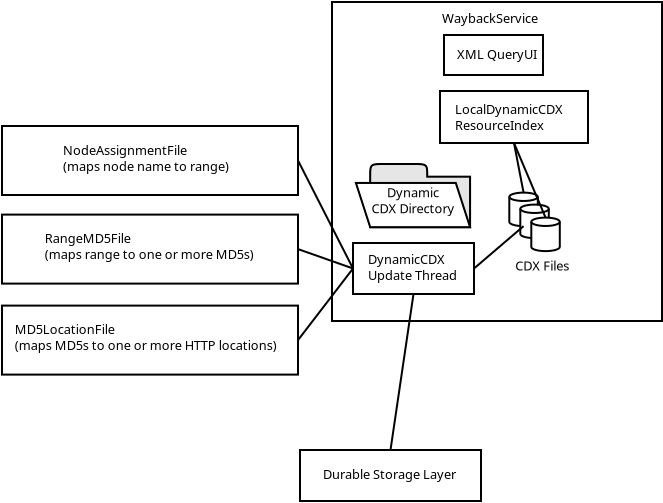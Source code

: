 <?xml version="1.0" encoding="UTF-8"?>
<dia:diagram xmlns:dia="http://www.lysator.liu.se/~alla/dia/">
  <dia:layer name="Background" visible="true">
    <dia:object type="Standard - Box" version="0" id="O0">
      <dia:attribute name="obj_pos">
        <dia:point val="-4.3,-0.3"/>
      </dia:attribute>
      <dia:attribute name="obj_bb">
        <dia:rectangle val="-4.35,-0.35;12.25,15.7"/>
      </dia:attribute>
      <dia:attribute name="elem_corner">
        <dia:point val="-4.3,-0.3"/>
      </dia:attribute>
      <dia:attribute name="elem_width">
        <dia:real val="16.5"/>
      </dia:attribute>
      <dia:attribute name="elem_height">
        <dia:real val="15.95"/>
      </dia:attribute>
      <dia:attribute name="show_background">
        <dia:boolean val="true"/>
      </dia:attribute>
    </dia:object>
    <dia:object type="Standard - Text" version="0" id="O1">
      <dia:attribute name="obj_pos">
        <dia:point val="1.2,0.75"/>
      </dia:attribute>
      <dia:attribute name="obj_bb">
        <dia:rectangle val="1.2,0.182;6.181,1.185"/>
      </dia:attribute>
      <dia:attribute name="text">
        <dia:composite type="text">
          <dia:attribute name="string">
            <dia:string>#WaybackService#</dia:string>
          </dia:attribute>
          <dia:attribute name="font">
            <dia:font family="sans" style="0" name="Helvetica"/>
          </dia:attribute>
          <dia:attribute name="height">
            <dia:real val="0.8"/>
          </dia:attribute>
          <dia:attribute name="pos">
            <dia:point val="1.2,0.75"/>
          </dia:attribute>
          <dia:attribute name="color">
            <dia:color val="#000000"/>
          </dia:attribute>
          <dia:attribute name="alignment">
            <dia:enum val="0"/>
          </dia:attribute>
        </dia:composite>
      </dia:attribute>
    </dia:object>
    <dia:group>
      <dia:object type="Standard - Box" version="0" id="O2">
        <dia:attribute name="obj_pos">
          <dia:point val="1.3,1.35"/>
        </dia:attribute>
        <dia:attribute name="obj_bb">
          <dia:rectangle val="1.25,1.3;6.3,3.4"/>
        </dia:attribute>
        <dia:attribute name="elem_corner">
          <dia:point val="1.3,1.35"/>
        </dia:attribute>
        <dia:attribute name="elem_width">
          <dia:real val="4.95"/>
        </dia:attribute>
        <dia:attribute name="elem_height">
          <dia:real val="2"/>
        </dia:attribute>
        <dia:attribute name="show_background">
          <dia:boolean val="true"/>
        </dia:attribute>
      </dia:object>
      <dia:object type="Standard - Text" version="0" id="O3">
        <dia:attribute name="obj_pos">
          <dia:point val="1.95,2.55"/>
        </dia:attribute>
        <dia:attribute name="obj_bb">
          <dia:rectangle val="1.95,2;5.7,2.95"/>
        </dia:attribute>
        <dia:attribute name="text">
          <dia:composite type="text">
            <dia:attribute name="string">
              <dia:string>#XML QueryUI#</dia:string>
            </dia:attribute>
            <dia:attribute name="font">
              <dia:font family="sans" style="0" name="Helvetica"/>
            </dia:attribute>
            <dia:attribute name="height">
              <dia:real val="0.8"/>
            </dia:attribute>
            <dia:attribute name="pos">
              <dia:point val="1.95,2.55"/>
            </dia:attribute>
            <dia:attribute name="color">
              <dia:color val="#000000"/>
            </dia:attribute>
            <dia:attribute name="alignment">
              <dia:enum val="0"/>
            </dia:attribute>
          </dia:composite>
        </dia:attribute>
      </dia:object>
    </dia:group>
    <dia:group>
      <dia:object type="Standard - Box" version="0" id="O4">
        <dia:attribute name="obj_pos">
          <dia:point val="-20.8,5.9"/>
        </dia:attribute>
        <dia:attribute name="obj_bb">
          <dia:rectangle val="-20.85,5.85;-5.95,9.4"/>
        </dia:attribute>
        <dia:attribute name="elem_corner">
          <dia:point val="-20.8,5.9"/>
        </dia:attribute>
        <dia:attribute name="elem_width">
          <dia:real val="14.8"/>
        </dia:attribute>
        <dia:attribute name="elem_height">
          <dia:real val="3.45"/>
        </dia:attribute>
        <dia:attribute name="show_background">
          <dia:boolean val="true"/>
        </dia:attribute>
      </dia:object>
      <dia:object type="Standard - Text" version="0" id="O5">
        <dia:attribute name="obj_pos">
          <dia:point val="-17.75,7.35"/>
        </dia:attribute>
        <dia:attribute name="obj_bb">
          <dia:rectangle val="-17.75,6.8;-8.9,8.55"/>
        </dia:attribute>
        <dia:attribute name="text">
          <dia:composite type="text">
            <dia:attribute name="string">
              <dia:string>#NodeAssignmentFile
(maps node name to range)#</dia:string>
            </dia:attribute>
            <dia:attribute name="font">
              <dia:font family="sans" style="0" name="Helvetica"/>
            </dia:attribute>
            <dia:attribute name="height">
              <dia:real val="0.8"/>
            </dia:attribute>
            <dia:attribute name="pos">
              <dia:point val="-17.75,7.35"/>
            </dia:attribute>
            <dia:attribute name="color">
              <dia:color val="#000000"/>
            </dia:attribute>
            <dia:attribute name="alignment">
              <dia:enum val="0"/>
            </dia:attribute>
          </dia:composite>
        </dia:attribute>
      </dia:object>
    </dia:group>
    <dia:group>
      <dia:object type="Standard - Box" version="0" id="O6">
        <dia:attribute name="obj_pos">
          <dia:point val="-20.8,10.33"/>
        </dia:attribute>
        <dia:attribute name="obj_bb">
          <dia:rectangle val="-20.85,10.28;-5.95,13.83"/>
        </dia:attribute>
        <dia:attribute name="elem_corner">
          <dia:point val="-20.8,10.33"/>
        </dia:attribute>
        <dia:attribute name="elem_width">
          <dia:real val="14.8"/>
        </dia:attribute>
        <dia:attribute name="elem_height">
          <dia:real val="3.45"/>
        </dia:attribute>
        <dia:attribute name="show_background">
          <dia:boolean val="true"/>
        </dia:attribute>
      </dia:object>
      <dia:object type="Standard - Text" version="0" id="O7">
        <dia:attribute name="obj_pos">
          <dia:point val="-18.665,11.75"/>
        </dia:attribute>
        <dia:attribute name="obj_bb">
          <dia:rectangle val="-18.665,11.2;-7.615,12.95"/>
        </dia:attribute>
        <dia:attribute name="text">
          <dia:composite type="text">
            <dia:attribute name="string">
              <dia:string>#RangeMD5File
(maps range to one or more MD5s)#</dia:string>
            </dia:attribute>
            <dia:attribute name="font">
              <dia:font family="sans" style="0" name="Helvetica"/>
            </dia:attribute>
            <dia:attribute name="height">
              <dia:real val="0.8"/>
            </dia:attribute>
            <dia:attribute name="pos">
              <dia:point val="-18.665,11.75"/>
            </dia:attribute>
            <dia:attribute name="color">
              <dia:color val="#000000"/>
            </dia:attribute>
            <dia:attribute name="alignment">
              <dia:enum val="0"/>
            </dia:attribute>
          </dia:composite>
        </dia:attribute>
      </dia:object>
    </dia:group>
    <dia:group>
      <dia:object type="Standard - Box" version="0" id="O8">
        <dia:attribute name="obj_pos">
          <dia:point val="-20.8,14.88"/>
        </dia:attribute>
        <dia:attribute name="obj_bb">
          <dia:rectangle val="-20.85,14.83;-5.95,18.38"/>
        </dia:attribute>
        <dia:attribute name="elem_corner">
          <dia:point val="-20.8,14.88"/>
        </dia:attribute>
        <dia:attribute name="elem_width">
          <dia:real val="14.8"/>
        </dia:attribute>
        <dia:attribute name="elem_height">
          <dia:real val="3.45"/>
        </dia:attribute>
        <dia:attribute name="show_background">
          <dia:boolean val="true"/>
        </dia:attribute>
      </dia:object>
      <dia:object type="Standard - Text" version="0" id="O9">
        <dia:attribute name="obj_pos">
          <dia:point val="-20.165,16.3"/>
        </dia:attribute>
        <dia:attribute name="obj_bb">
          <dia:rectangle val="-20.165,15.75;-6.365,17.5"/>
        </dia:attribute>
        <dia:attribute name="text">
          <dia:composite type="text">
            <dia:attribute name="string">
              <dia:string>#MD5LocationFile
(maps MD5s to one or more HTTP locations)#</dia:string>
            </dia:attribute>
            <dia:attribute name="font">
              <dia:font family="sans" style="0" name="Helvetica"/>
            </dia:attribute>
            <dia:attribute name="height">
              <dia:real val="0.8"/>
            </dia:attribute>
            <dia:attribute name="pos">
              <dia:point val="-20.165,16.3"/>
            </dia:attribute>
            <dia:attribute name="color">
              <dia:color val="#000000"/>
            </dia:attribute>
            <dia:attribute name="alignment">
              <dia:enum val="0"/>
            </dia:attribute>
          </dia:composite>
        </dia:attribute>
      </dia:object>
    </dia:group>
    <dia:object type="Filesystem - Folder" version="0" id="O10">
      <dia:attribute name="obj_pos">
        <dia:point val="-3.104,7.8"/>
      </dia:attribute>
      <dia:attribute name="obj_bb">
        <dia:rectangle val="-3.173,7.75;2.673,11.009"/>
      </dia:attribute>
      <dia:attribute name="elem_corner">
        <dia:point val="-3.104,7.8"/>
      </dia:attribute>
      <dia:attribute name="elem_width">
        <dia:real val="5.708"/>
      </dia:attribute>
      <dia:attribute name="elem_height">
        <dia:real val="3.159"/>
      </dia:attribute>
      <dia:attribute name="line_width">
        <dia:real val="0.1"/>
      </dia:attribute>
      <dia:attribute name="line_colour">
        <dia:color val="#000000"/>
      </dia:attribute>
      <dia:attribute name="fill_colour">
        <dia:color val="#ffffff"/>
      </dia:attribute>
      <dia:attribute name="show_background">
        <dia:boolean val="true"/>
      </dia:attribute>
      <dia:attribute name="line_style">
        <dia:enum val="0"/>
        <dia:real val="1"/>
      </dia:attribute>
      <dia:attribute name="text">
        <dia:composite type="text">
          <dia:attribute name="string">
            <dia:string>#Dynamic
CDX Directory#</dia:string>
          </dia:attribute>
          <dia:attribute name="font">
            <dia:font family="sans" style="0" name="Helvetica"/>
          </dia:attribute>
          <dia:attribute name="height">
            <dia:real val="0.8"/>
          </dia:attribute>
          <dia:attribute name="pos">
            <dia:point val="-0.25,9.287"/>
          </dia:attribute>
          <dia:attribute name="color">
            <dia:color val="#000000"/>
          </dia:attribute>
          <dia:attribute name="alignment">
            <dia:enum val="1"/>
          </dia:attribute>
        </dia:composite>
      </dia:attribute>
      <dia:attribute name="flip_horizontal">
        <dia:boolean val="false"/>
      </dia:attribute>
      <dia:attribute name="flip_vertical">
        <dia:boolean val="false"/>
      </dia:attribute>
    </dia:object>
    <dia:group>
      <dia:object type="Standard - Box" version="0" id="O11">
        <dia:attribute name="obj_pos">
          <dia:point val="1.1,4.15"/>
        </dia:attribute>
        <dia:attribute name="obj_bb">
          <dia:rectangle val="1.05,4.1;8.55,6.8"/>
        </dia:attribute>
        <dia:attribute name="elem_corner">
          <dia:point val="1.1,4.15"/>
        </dia:attribute>
        <dia:attribute name="elem_width">
          <dia:real val="7.4"/>
        </dia:attribute>
        <dia:attribute name="elem_height">
          <dia:real val="2.6"/>
        </dia:attribute>
        <dia:attribute name="show_background">
          <dia:boolean val="true"/>
        </dia:attribute>
      </dia:object>
      <dia:object type="Standard - Text" version="0" id="O12">
        <dia:attribute name="obj_pos">
          <dia:point val="1.85,5.3"/>
        </dia:attribute>
        <dia:attribute name="obj_bb">
          <dia:rectangle val="1.85,4.75;7.24,6.5"/>
        </dia:attribute>
        <dia:attribute name="text">
          <dia:composite type="text">
            <dia:attribute name="string">
              <dia:string>#LocalDynamicCDX
ResourceIndex#</dia:string>
            </dia:attribute>
            <dia:attribute name="font">
              <dia:font family="sans" style="0" name="Helvetica"/>
            </dia:attribute>
            <dia:attribute name="height">
              <dia:real val="0.8"/>
            </dia:attribute>
            <dia:attribute name="pos">
              <dia:point val="1.85,5.3"/>
            </dia:attribute>
            <dia:attribute name="color">
              <dia:color val="#000000"/>
            </dia:attribute>
            <dia:attribute name="alignment">
              <dia:enum val="0"/>
            </dia:attribute>
          </dia:composite>
        </dia:attribute>
      </dia:object>
    </dia:group>
    <dia:group>
      <dia:object type="Standard - Box" version="0" id="O13">
        <dia:attribute name="obj_pos">
          <dia:point val="-3.25,11.75"/>
        </dia:attribute>
        <dia:attribute name="obj_bb">
          <dia:rectangle val="-3.3,11.7;2.85,14.35"/>
        </dia:attribute>
        <dia:attribute name="elem_corner">
          <dia:point val="-3.25,11.75"/>
        </dia:attribute>
        <dia:attribute name="elem_width">
          <dia:real val="6.05"/>
        </dia:attribute>
        <dia:attribute name="elem_height">
          <dia:real val="2.55"/>
        </dia:attribute>
        <dia:attribute name="show_background">
          <dia:boolean val="true"/>
        </dia:attribute>
      </dia:object>
      <dia:object type="Standard - Text" version="0" id="O14">
        <dia:attribute name="obj_pos">
          <dia:point val="-2.5,12.8"/>
        </dia:attribute>
        <dia:attribute name="obj_bb">
          <dia:rectangle val="-2.5,12.25;2.188,14"/>
        </dia:attribute>
        <dia:attribute name="text">
          <dia:composite type="text">
            <dia:attribute name="string">
              <dia:string>#DynamicCDX
Update Thread#</dia:string>
            </dia:attribute>
            <dia:attribute name="font">
              <dia:font family="sans" style="0" name="Helvetica"/>
            </dia:attribute>
            <dia:attribute name="height">
              <dia:real val="0.8"/>
            </dia:attribute>
            <dia:attribute name="pos">
              <dia:point val="-2.5,12.8"/>
            </dia:attribute>
            <dia:attribute name="color">
              <dia:color val="#000000"/>
            </dia:attribute>
            <dia:attribute name="alignment">
              <dia:enum val="0"/>
            </dia:attribute>
          </dia:composite>
        </dia:attribute>
      </dia:object>
    </dia:group>
    <dia:group>
      <dia:group>
        <dia:object type="Network - Storage" version="0" id="O15">
          <dia:attribute name="obj_pos">
            <dia:point val="4.565,9.23"/>
          </dia:attribute>
          <dia:attribute name="obj_bb">
            <dia:rectangle val="4.515,9.18;6.04,11.857"/>
          </dia:attribute>
          <dia:attribute name="elem_corner">
            <dia:point val="4.565,9.23"/>
          </dia:attribute>
          <dia:attribute name="elem_width">
            <dia:real val="1.425"/>
          </dia:attribute>
          <dia:attribute name="elem_height">
            <dia:real val="1.676"/>
          </dia:attribute>
          <dia:attribute name="line_width">
            <dia:real val="0.1"/>
          </dia:attribute>
          <dia:attribute name="line_colour">
            <dia:color val="#000000"/>
          </dia:attribute>
          <dia:attribute name="fill_colour">
            <dia:color val="#ffffff"/>
          </dia:attribute>
          <dia:attribute name="show_background">
            <dia:boolean val="true"/>
          </dia:attribute>
          <dia:attribute name="line_style">
            <dia:enum val="0"/>
            <dia:real val="1"/>
          </dia:attribute>
          <dia:attribute name="text">
            <dia:composite type="text">
              <dia:attribute name="string">
                <dia:string>##</dia:string>
              </dia:attribute>
              <dia:attribute name="font">
                <dia:font family="sans" style="0" name="Helvetica"/>
              </dia:attribute>
              <dia:attribute name="height">
                <dia:real val="0.8"/>
              </dia:attribute>
              <dia:attribute name="pos">
                <dia:point val="5.403,11.457"/>
              </dia:attribute>
              <dia:attribute name="color">
                <dia:color val="#000000"/>
              </dia:attribute>
              <dia:attribute name="alignment">
                <dia:enum val="1"/>
              </dia:attribute>
            </dia:composite>
          </dia:attribute>
          <dia:attribute name="flip_horizontal">
            <dia:boolean val="false"/>
          </dia:attribute>
          <dia:attribute name="flip_vertical">
            <dia:boolean val="false"/>
          </dia:attribute>
        </dia:object>
        <dia:object type="Network - Storage" version="0" id="O16">
          <dia:attribute name="obj_pos">
            <dia:point val="5.115,9.83"/>
          </dia:attribute>
          <dia:attribute name="obj_bb">
            <dia:rectangle val="5.065,9.78;6.59,12.457"/>
          </dia:attribute>
          <dia:attribute name="elem_corner">
            <dia:point val="5.115,9.83"/>
          </dia:attribute>
          <dia:attribute name="elem_width">
            <dia:real val="1.425"/>
          </dia:attribute>
          <dia:attribute name="elem_height">
            <dia:real val="1.676"/>
          </dia:attribute>
          <dia:attribute name="line_width">
            <dia:real val="0.1"/>
          </dia:attribute>
          <dia:attribute name="line_colour">
            <dia:color val="#000000"/>
          </dia:attribute>
          <dia:attribute name="fill_colour">
            <dia:color val="#ffffff"/>
          </dia:attribute>
          <dia:attribute name="show_background">
            <dia:boolean val="true"/>
          </dia:attribute>
          <dia:attribute name="line_style">
            <dia:enum val="0"/>
            <dia:real val="1"/>
          </dia:attribute>
          <dia:attribute name="text">
            <dia:composite type="text">
              <dia:attribute name="string">
                <dia:string>##</dia:string>
              </dia:attribute>
              <dia:attribute name="font">
                <dia:font family="sans" style="0" name="Helvetica"/>
              </dia:attribute>
              <dia:attribute name="height">
                <dia:real val="0.8"/>
              </dia:attribute>
              <dia:attribute name="pos">
                <dia:point val="5.953,12.056"/>
              </dia:attribute>
              <dia:attribute name="color">
                <dia:color val="#000000"/>
              </dia:attribute>
              <dia:attribute name="alignment">
                <dia:enum val="1"/>
              </dia:attribute>
            </dia:composite>
          </dia:attribute>
          <dia:attribute name="flip_horizontal">
            <dia:boolean val="false"/>
          </dia:attribute>
          <dia:attribute name="flip_vertical">
            <dia:boolean val="false"/>
          </dia:attribute>
        </dia:object>
        <dia:object type="Network - Storage" version="0" id="O17">
          <dia:attribute name="obj_pos">
            <dia:point val="5.665,10.48"/>
          </dia:attribute>
          <dia:attribute name="obj_bb">
            <dia:rectangle val="5.615,10.43;7.14,13.107"/>
          </dia:attribute>
          <dia:attribute name="elem_corner">
            <dia:point val="5.665,10.48"/>
          </dia:attribute>
          <dia:attribute name="elem_width">
            <dia:real val="1.425"/>
          </dia:attribute>
          <dia:attribute name="elem_height">
            <dia:real val="1.676"/>
          </dia:attribute>
          <dia:attribute name="line_width">
            <dia:real val="0.1"/>
          </dia:attribute>
          <dia:attribute name="line_colour">
            <dia:color val="#000000"/>
          </dia:attribute>
          <dia:attribute name="fill_colour">
            <dia:color val="#ffffff"/>
          </dia:attribute>
          <dia:attribute name="show_background">
            <dia:boolean val="true"/>
          </dia:attribute>
          <dia:attribute name="line_style">
            <dia:enum val="0"/>
            <dia:real val="1"/>
          </dia:attribute>
          <dia:attribute name="text">
            <dia:composite type="text">
              <dia:attribute name="string">
                <dia:string>##</dia:string>
              </dia:attribute>
              <dia:attribute name="font">
                <dia:font family="sans" style="0" name="Helvetica"/>
              </dia:attribute>
              <dia:attribute name="height">
                <dia:real val="0.8"/>
              </dia:attribute>
              <dia:attribute name="pos">
                <dia:point val="6.503,12.707"/>
              </dia:attribute>
              <dia:attribute name="color">
                <dia:color val="#000000"/>
              </dia:attribute>
              <dia:attribute name="alignment">
                <dia:enum val="1"/>
              </dia:attribute>
            </dia:composite>
          </dia:attribute>
          <dia:attribute name="flip_horizontal">
            <dia:boolean val="false"/>
          </dia:attribute>
          <dia:attribute name="flip_vertical">
            <dia:boolean val="false"/>
          </dia:attribute>
        </dia:object>
      </dia:group>
      <dia:object type="Standard - Text" version="0" id="O18">
        <dia:attribute name="obj_pos">
          <dia:point val="4.865,13.13"/>
        </dia:attribute>
        <dia:attribute name="obj_bb">
          <dia:rectangle val="4.865,12.58;7.623,13.53"/>
        </dia:attribute>
        <dia:attribute name="text">
          <dia:composite type="text">
            <dia:attribute name="string">
              <dia:string>#CDX Files#</dia:string>
            </dia:attribute>
            <dia:attribute name="font">
              <dia:font family="sans" style="0" name="Helvetica"/>
            </dia:attribute>
            <dia:attribute name="height">
              <dia:real val="0.8"/>
            </dia:attribute>
            <dia:attribute name="pos">
              <dia:point val="4.865,13.13"/>
            </dia:attribute>
            <dia:attribute name="color">
              <dia:color val="#000000"/>
            </dia:attribute>
            <dia:attribute name="alignment">
              <dia:enum val="0"/>
            </dia:attribute>
          </dia:composite>
        </dia:attribute>
      </dia:object>
    </dia:group>
    <dia:group>
      <dia:object type="Standard - Box" version="0" id="O19">
        <dia:attribute name="obj_pos">
          <dia:point val="-5.9,22.1"/>
        </dia:attribute>
        <dia:attribute name="obj_bb">
          <dia:rectangle val="-5.95,22.05;3.2,24.7"/>
        </dia:attribute>
        <dia:attribute name="elem_corner">
          <dia:point val="-5.9,22.1"/>
        </dia:attribute>
        <dia:attribute name="elem_width">
          <dia:real val="9.05"/>
        </dia:attribute>
        <dia:attribute name="elem_height">
          <dia:real val="2.55"/>
        </dia:attribute>
        <dia:attribute name="show_background">
          <dia:boolean val="true"/>
        </dia:attribute>
      </dia:object>
      <dia:object type="Standard - Text" version="0" id="O20">
        <dia:attribute name="obj_pos">
          <dia:point val="-4.75,23.55"/>
        </dia:attribute>
        <dia:attribute name="obj_bb">
          <dia:rectangle val="-4.75,23;2.25,23.95"/>
        </dia:attribute>
        <dia:attribute name="text">
          <dia:composite type="text">
            <dia:attribute name="string">
              <dia:string>#Durable Storage Layer#</dia:string>
            </dia:attribute>
            <dia:attribute name="font">
              <dia:font family="sans" style="0" name="Helvetica"/>
            </dia:attribute>
            <dia:attribute name="height">
              <dia:real val="0.8"/>
            </dia:attribute>
            <dia:attribute name="pos">
              <dia:point val="-4.75,23.55"/>
            </dia:attribute>
            <dia:attribute name="color">
              <dia:color val="#000000"/>
            </dia:attribute>
            <dia:attribute name="alignment">
              <dia:enum val="0"/>
            </dia:attribute>
          </dia:composite>
        </dia:attribute>
      </dia:object>
    </dia:group>
    <dia:object type="Standard - Line" version="0" id="O21">
      <dia:attribute name="obj_pos">
        <dia:point val="-3.25,13.025"/>
      </dia:attribute>
      <dia:attribute name="obj_bb">
        <dia:rectangle val="-6.07,12.955;-3.18,16.675"/>
      </dia:attribute>
      <dia:attribute name="conn_endpoints">
        <dia:point val="-3.25,13.025"/>
        <dia:point val="-6.0,16.605"/>
      </dia:attribute>
      <dia:attribute name="numcp">
        <dia:int val="1"/>
      </dia:attribute>
      <dia:connections>
        <dia:connection handle="0" to="O13" connection="3"/>
        <dia:connection handle="1" to="O8" connection="4"/>
      </dia:connections>
    </dia:object>
    <dia:object type="Standard - Line" version="0" id="O22">
      <dia:attribute name="obj_pos">
        <dia:point val="-3.25,13.025"/>
      </dia:attribute>
      <dia:attribute name="obj_bb">
        <dia:rectangle val="-6.064,11.991;-3.186,13.089"/>
      </dia:attribute>
      <dia:attribute name="conn_endpoints">
        <dia:point val="-3.25,13.025"/>
        <dia:point val="-6.0,12.055"/>
      </dia:attribute>
      <dia:attribute name="numcp">
        <dia:int val="1"/>
      </dia:attribute>
      <dia:connections>
        <dia:connection handle="0" to="O13" connection="3"/>
        <dia:connection handle="1" to="O6" connection="4"/>
      </dia:connections>
    </dia:object>
    <dia:object type="Standard - Line" version="0" id="O23">
      <dia:attribute name="obj_pos">
        <dia:point val="-3.25,13.025"/>
      </dia:attribute>
      <dia:attribute name="obj_bb">
        <dia:rectangle val="-6.067,7.558;-3.183,13.092"/>
      </dia:attribute>
      <dia:attribute name="conn_endpoints">
        <dia:point val="-3.25,13.025"/>
        <dia:point val="-6.0,7.625"/>
      </dia:attribute>
      <dia:attribute name="numcp">
        <dia:int val="1"/>
      </dia:attribute>
      <dia:connections>
        <dia:connection handle="0" to="O13" connection="3"/>
        <dia:connection handle="1" to="O4" connection="4"/>
      </dia:connections>
    </dia:object>
    <dia:object type="Standard - Line" version="0" id="O24">
      <dia:attribute name="obj_pos">
        <dia:point val="-0.225,14.3"/>
      </dia:attribute>
      <dia:attribute name="obj_bb">
        <dia:rectangle val="-1.432,14.243;-0.168,22.157"/>
      </dia:attribute>
      <dia:attribute name="conn_endpoints">
        <dia:point val="-0.225,14.3"/>
        <dia:point val="-1.375,22.1"/>
      </dia:attribute>
      <dia:attribute name="numcp">
        <dia:int val="1"/>
      </dia:attribute>
      <dia:connections>
        <dia:connection handle="0" to="O13" connection="6"/>
        <dia:connection handle="1" to="O19" connection="1"/>
      </dia:connections>
    </dia:object>
    <dia:object type="Standard - Line" version="0" id="O25">
      <dia:attribute name="obj_pos">
        <dia:point val="2.8,13.025"/>
      </dia:attribute>
      <dia:attribute name="obj_bb">
        <dia:rectangle val="2.73,10.836;5.348,13.095"/>
      </dia:attribute>
      <dia:attribute name="conn_endpoints">
        <dia:point val="2.8,13.025"/>
        <dia:point val="5.278,10.906"/>
      </dia:attribute>
      <dia:attribute name="numcp">
        <dia:int val="1"/>
      </dia:attribute>
      <dia:connections>
        <dia:connection handle="0" to="O13" connection="4"/>
        <dia:connection handle="1" to="O15" connection="1"/>
      </dia:connections>
    </dia:object>
    <dia:object type="Standard - Line" version="0" id="O26">
      <dia:attribute name="obj_pos">
        <dia:point val="4.8,6.75"/>
      </dia:attribute>
      <dia:attribute name="obj_bb">
        <dia:rectangle val="4.741,6.691;5.336,9.289"/>
      </dia:attribute>
      <dia:attribute name="conn_endpoints">
        <dia:point val="4.8,6.75"/>
        <dia:point val="5.278,9.23"/>
      </dia:attribute>
      <dia:attribute name="numcp">
        <dia:int val="1"/>
      </dia:attribute>
      <dia:connections>
        <dia:connection handle="0" to="O11" connection="6"/>
        <dia:connection handle="1" to="O15" connection="0"/>
      </dia:connections>
    </dia:object>
    <dia:object type="Standard - Line" version="0" id="O27">
      <dia:attribute name="obj_pos">
        <dia:point val="4.8,6.75"/>
      </dia:attribute>
      <dia:attribute name="obj_bb">
        <dia:rectangle val="4.734,6.684;6.443,10.546"/>
      </dia:attribute>
      <dia:attribute name="conn_endpoints">
        <dia:point val="4.8,6.75"/>
        <dia:point val="6.378,10.48"/>
      </dia:attribute>
      <dia:attribute name="numcp">
        <dia:int val="1"/>
      </dia:attribute>
      <dia:connections>
        <dia:connection handle="0" to="O11" connection="6"/>
        <dia:connection handle="1" to="O17" connection="0"/>
      </dia:connections>
    </dia:object>
  </dia:layer>
</dia:diagram>
